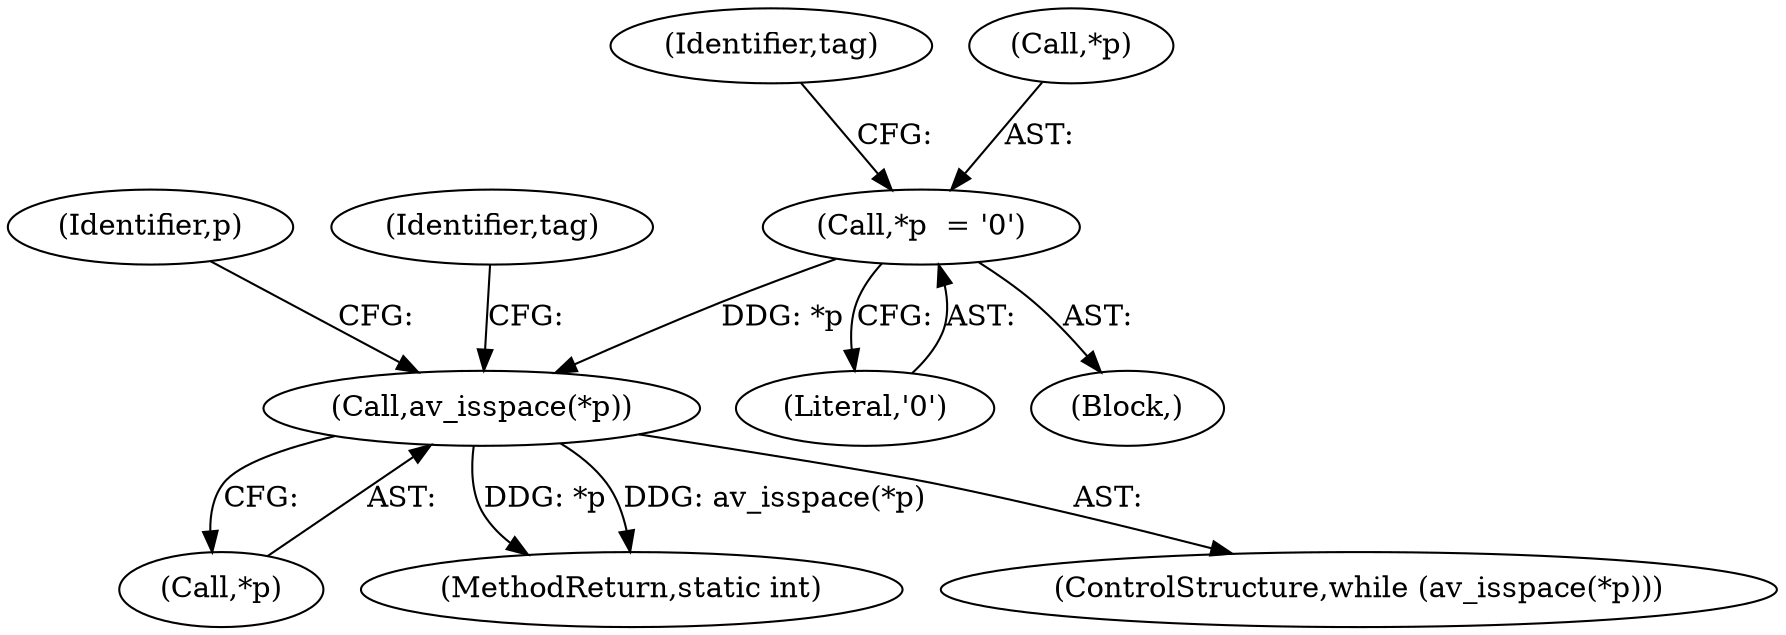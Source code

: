 digraph "0_FFmpeg_2a05c8f813de6f2278827734bf8102291e7484aa_7@pointer" {
"1000390" [label="(Call,*p  = '\0')"];
"1000400" [label="(Call,av_isspace(*p))"];
"1000393" [label="(Literal,'\0')"];
"1000404" [label="(Identifier,p)"];
"1000395" [label="(Identifier,tag)"];
"1000390" [label="(Call,*p  = '\0')"];
"1000391" [label="(Call,*p)"];
"1000401" [label="(Call,*p)"];
"1000684" [label="(MethodReturn,static int)"];
"1000370" [label="(Block,)"];
"1000408" [label="(Identifier,tag)"];
"1000399" [label="(ControlStructure,while (av_isspace(*p)))"];
"1000400" [label="(Call,av_isspace(*p))"];
"1000390" -> "1000370"  [label="AST: "];
"1000390" -> "1000393"  [label="CFG: "];
"1000391" -> "1000390"  [label="AST: "];
"1000393" -> "1000390"  [label="AST: "];
"1000395" -> "1000390"  [label="CFG: "];
"1000390" -> "1000400"  [label="DDG: *p"];
"1000400" -> "1000399"  [label="AST: "];
"1000400" -> "1000401"  [label="CFG: "];
"1000401" -> "1000400"  [label="AST: "];
"1000404" -> "1000400"  [label="CFG: "];
"1000408" -> "1000400"  [label="CFG: "];
"1000400" -> "1000684"  [label="DDG: *p"];
"1000400" -> "1000684"  [label="DDG: av_isspace(*p)"];
}
